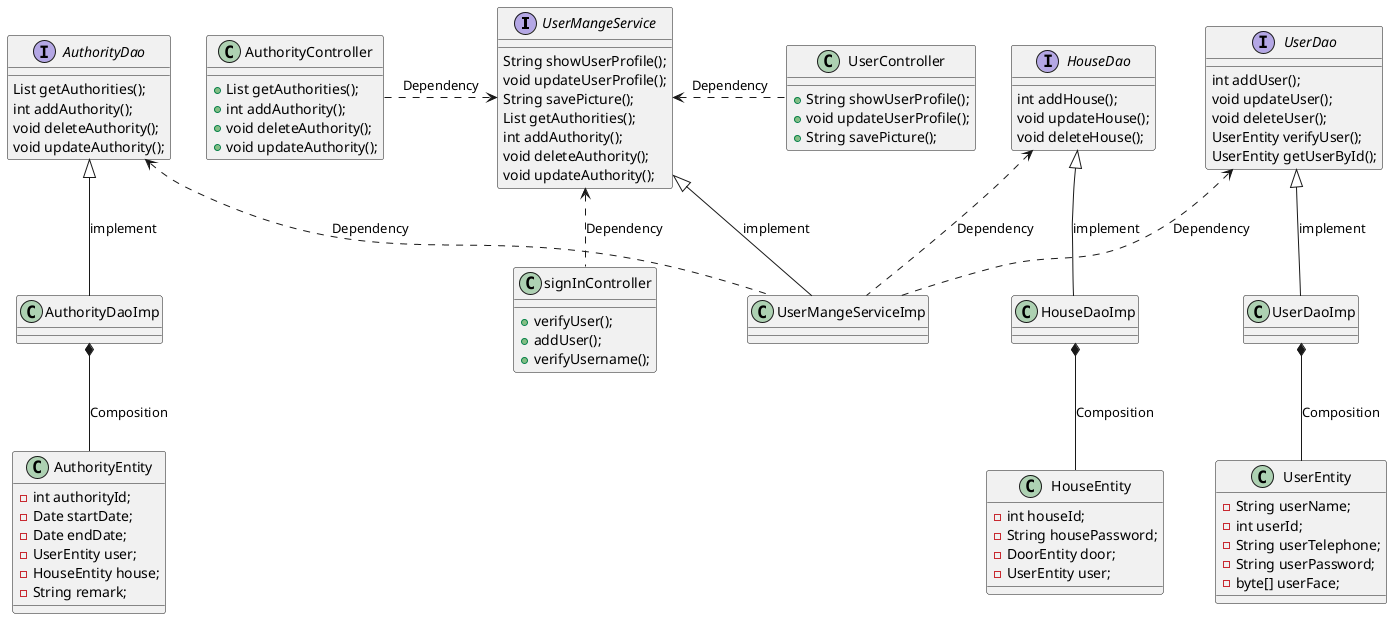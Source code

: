 @startuml

interface UserMangeService{
    String showUserProfile();
    void updateUserProfile();
    String savePicture();
    List getAuthorities();
    int addAuthority();
    void deleteAuthority();
    void updateAuthority();
}

interface AuthorityDao{
    List getAuthorities();
    int addAuthority();
    void deleteAuthority();
    void updateAuthority();
}

interface UserDao{
    int addUser();
    void updateUser();
    void deleteUser();
    UserEntity verifyUser();
    UserEntity getUserById();
}

interface HouseDao{
      int addHouse();
      void updateHouse();
      void deleteHouse();
}

class UserController {
     +String showUserProfile();
     +void updateUserProfile();
     +String savePicture();
}

class AuthorityController{
   + List getAuthorities();
    +int addAuthority();
    +void deleteAuthority();
    +void updateAuthority();
}

class signInController{
    +verifyUser();
    +addUser();
    +verifyUsername();

}

'接口实现'
UserMangeService <|-- UserMangeServiceImp: implement
AuthorityDao <|-- AuthorityDaoImp: implement
HouseDao <|-- HouseDaoImp: implement
UserDao <|-- UserDaoImp: implement

'依赖关系'
AuthorityDao <.down. UserMangeServiceImp: Dependency
HouseDao <.down. UserMangeServiceImp: Dependency
UserDao <.down. UserMangeServiceImp: Dependency
UserMangeService <.right. UserController: Dependency
UserMangeService <.left. AuthorityController: Dependency
UserMangeService <.down. signInController: Dependency

class UserMangeServiceImp
class AuthorityDaoImp
class HouseDaoImp
class UserDaoImp


'接口实现'
UserDaoImp *-- UserEntity: Composition
AuthorityDaoImp *-- AuthorityEntity: Composition
HouseDaoImp *-- HouseEntity: Composition


class AuthorityEntity {
    - int authorityId;
    - Date startDate;
    - Date endDate;
     -UserEntity user;
     -HouseEntity house;
     -String remark;
 }
   class HouseEntity {
       - int houseId;
        - String housePassword;
        - DoorEntity door;
        - UserEntity user;
    }
      class UserEntity {
          - String userName;
          - int userId;
          - String userTelephone;
          - String userPassword;
          - byte[] userFace;
      }
@enduml